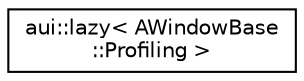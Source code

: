 digraph "Graphical Class Hierarchy"
{
 // LATEX_PDF_SIZE
  edge [fontname="Helvetica",fontsize="10",labelfontname="Helvetica",labelfontsize="10"];
  node [fontname="Helvetica",fontsize="10",shape=record];
  rankdir="LR";
  Node0 [label="aui::lazy\< AWindowBase\l::Profiling \>",height=0.2,width=0.4,color="black", fillcolor="white", style="filled",URL="$structaui_1_1lazy.html",tooltip=" "];
}
